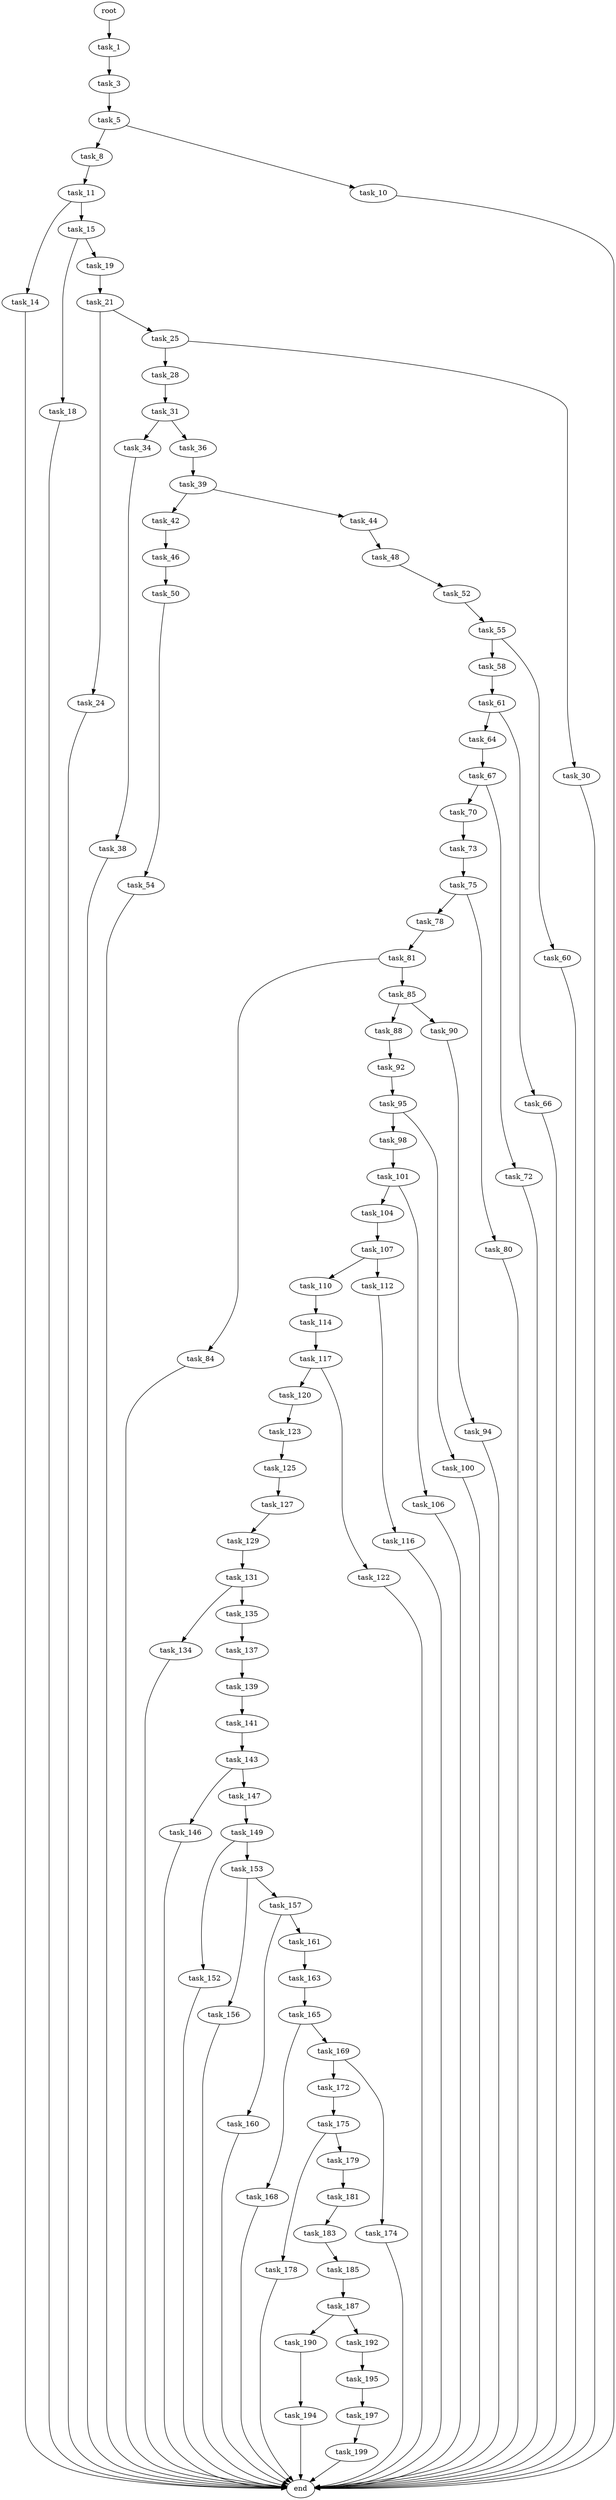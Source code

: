 digraph G {
  root [size="0.000000"];
  task_1 [size="154283412906.000000"];
  task_3 [size="1073741824000.000000"];
  task_5 [size="28082712413.000000"];
  task_8 [size="125398512162.000000"];
  task_10 [size="68719476736.000000"];
  task_11 [size="16484628401.000000"];
  end [size="0.000000"];
  task_14 [size="8097826269.000000"];
  task_15 [size="8589934592.000000"];
  task_18 [size="28991029248.000000"];
  task_19 [size="618422750944.000000"];
  task_21 [size="134217728000.000000"];
  task_24 [size="42291357017.000000"];
  task_25 [size="1073741824000.000000"];
  task_28 [size="19721785679.000000"];
  task_30 [size="670358722.000000"];
  task_31 [size="28991029248.000000"];
  task_34 [size="1010760688713.000000"];
  task_36 [size="31432393212.000000"];
  task_38 [size="593773906275.000000"];
  task_39 [size="3061208760.000000"];
  task_42 [size="148943978928.000000"];
  task_44 [size="641114007721.000000"];
  task_46 [size="28048049302.000000"];
  task_48 [size="3750458139.000000"];
  task_50 [size="33506100694.000000"];
  task_52 [size="368293445632.000000"];
  task_54 [size="1916423580.000000"];
  task_55 [size="28991029248.000000"];
  task_58 [size="35925056436.000000"];
  task_60 [size="1078774078.000000"];
  task_61 [size="7058174781.000000"];
  task_64 [size="213930885545.000000"];
  task_66 [size="4759706088.000000"];
  task_67 [size="208083551416.000000"];
  task_70 [size="782110185324.000000"];
  task_72 [size="8589934592.000000"];
  task_73 [size="3396839220.000000"];
  task_75 [size="81644664385.000000"];
  task_78 [size="948961130206.000000"];
  task_80 [size="3502812542.000000"];
  task_81 [size="426667821704.000000"];
  task_84 [size="4697467042.000000"];
  task_85 [size="134217728000.000000"];
  task_88 [size="42742065653.000000"];
  task_90 [size="231928233984.000000"];
  task_92 [size="11196094445.000000"];
  task_94 [size="134217728000.000000"];
  task_95 [size="10522246193.000000"];
  task_98 [size="134217728000.000000"];
  task_100 [size="231928233984.000000"];
  task_101 [size="75062455541.000000"];
  task_104 [size="14911120344.000000"];
  task_106 [size="23835655578.000000"];
  task_107 [size="368293445632.000000"];
  task_110 [size="8589934592.000000"];
  task_112 [size="157475136038.000000"];
  task_114 [size="190607146492.000000"];
  task_116 [size="10634478322.000000"];
  task_117 [size="549755813888.000000"];
  task_120 [size="165906043456.000000"];
  task_122 [size="68719476736.000000"];
  task_123 [size="293380486850.000000"];
  task_125 [size="134217728000.000000"];
  task_127 [size="549755813888.000000"];
  task_129 [size="231928233984.000000"];
  task_131 [size="979512205494.000000"];
  task_134 [size="52184154870.000000"];
  task_135 [size="231928233984.000000"];
  task_137 [size="115075999944.000000"];
  task_139 [size="1255798436.000000"];
  task_141 [size="549755813888.000000"];
  task_143 [size="49644691541.000000"];
  task_146 [size="28991029248.000000"];
  task_147 [size="32978431980.000000"];
  task_149 [size="393276973536.000000"];
  task_152 [size="66514871256.000000"];
  task_153 [size="12237599402.000000"];
  task_156 [size="368293445632.000000"];
  task_157 [size="28991029248.000000"];
  task_160 [size="15443805556.000000"];
  task_161 [size="1095110795943.000000"];
  task_163 [size="39957620458.000000"];
  task_165 [size="231928233984.000000"];
  task_168 [size="8589934592.000000"];
  task_169 [size="24151928854.000000"];
  task_172 [size="28991029248.000000"];
  task_174 [size="68719476736.000000"];
  task_175 [size="782757789696.000000"];
  task_178 [size="44231996694.000000"];
  task_179 [size="2674656407.000000"];
  task_181 [size="55771202864.000000"];
  task_183 [size="58884716036.000000"];
  task_185 [size="368293445632.000000"];
  task_187 [size="17255030627.000000"];
  task_190 [size="46505047835.000000"];
  task_192 [size="1073741824000.000000"];
  task_194 [size="30516387864.000000"];
  task_195 [size="265533903463.000000"];
  task_197 [size="40690731144.000000"];
  task_199 [size="329346074980.000000"];

  root -> task_1 [size="1.000000"];
  task_1 -> task_3 [size="411041792.000000"];
  task_3 -> task_5 [size="838860800.000000"];
  task_5 -> task_8 [size="33554432.000000"];
  task_5 -> task_10 [size="33554432.000000"];
  task_8 -> task_11 [size="411041792.000000"];
  task_10 -> end [size="1.000000"];
  task_11 -> task_14 [size="679477248.000000"];
  task_11 -> task_15 [size="679477248.000000"];
  task_14 -> end [size="1.000000"];
  task_15 -> task_18 [size="33554432.000000"];
  task_15 -> task_19 [size="33554432.000000"];
  task_18 -> end [size="1.000000"];
  task_19 -> task_21 [size="838860800.000000"];
  task_21 -> task_24 [size="209715200.000000"];
  task_21 -> task_25 [size="209715200.000000"];
  task_24 -> end [size="1.000000"];
  task_25 -> task_28 [size="838860800.000000"];
  task_25 -> task_30 [size="838860800.000000"];
  task_28 -> task_31 [size="75497472.000000"];
  task_30 -> end [size="1.000000"];
  task_31 -> task_34 [size="75497472.000000"];
  task_31 -> task_36 [size="75497472.000000"];
  task_34 -> task_38 [size="838860800.000000"];
  task_36 -> task_39 [size="134217728.000000"];
  task_38 -> end [size="1.000000"];
  task_39 -> task_42 [size="134217728.000000"];
  task_39 -> task_44 [size="134217728.000000"];
  task_42 -> task_46 [size="134217728.000000"];
  task_44 -> task_48 [size="838860800.000000"];
  task_46 -> task_50 [size="75497472.000000"];
  task_48 -> task_52 [size="134217728.000000"];
  task_50 -> task_54 [size="838860800.000000"];
  task_52 -> task_55 [size="411041792.000000"];
  task_54 -> end [size="1.000000"];
  task_55 -> task_58 [size="75497472.000000"];
  task_55 -> task_60 [size="75497472.000000"];
  task_58 -> task_61 [size="134217728.000000"];
  task_60 -> end [size="1.000000"];
  task_61 -> task_64 [size="411041792.000000"];
  task_61 -> task_66 [size="411041792.000000"];
  task_64 -> task_67 [size="209715200.000000"];
  task_66 -> end [size="1.000000"];
  task_67 -> task_70 [size="536870912.000000"];
  task_67 -> task_72 [size="536870912.000000"];
  task_70 -> task_73 [size="536870912.000000"];
  task_72 -> end [size="1.000000"];
  task_73 -> task_75 [size="134217728.000000"];
  task_75 -> task_78 [size="75497472.000000"];
  task_75 -> task_80 [size="75497472.000000"];
  task_78 -> task_81 [size="838860800.000000"];
  task_80 -> end [size="1.000000"];
  task_81 -> task_84 [size="411041792.000000"];
  task_81 -> task_85 [size="411041792.000000"];
  task_84 -> end [size="1.000000"];
  task_85 -> task_88 [size="209715200.000000"];
  task_85 -> task_90 [size="209715200.000000"];
  task_88 -> task_92 [size="838860800.000000"];
  task_90 -> task_94 [size="301989888.000000"];
  task_92 -> task_95 [size="209715200.000000"];
  task_94 -> end [size="1.000000"];
  task_95 -> task_98 [size="209715200.000000"];
  task_95 -> task_100 [size="209715200.000000"];
  task_98 -> task_101 [size="209715200.000000"];
  task_100 -> end [size="1.000000"];
  task_101 -> task_104 [size="301989888.000000"];
  task_101 -> task_106 [size="301989888.000000"];
  task_104 -> task_107 [size="301989888.000000"];
  task_106 -> end [size="1.000000"];
  task_107 -> task_110 [size="411041792.000000"];
  task_107 -> task_112 [size="411041792.000000"];
  task_110 -> task_114 [size="33554432.000000"];
  task_112 -> task_116 [size="301989888.000000"];
  task_114 -> task_117 [size="301989888.000000"];
  task_116 -> end [size="1.000000"];
  task_117 -> task_120 [size="536870912.000000"];
  task_117 -> task_122 [size="536870912.000000"];
  task_120 -> task_123 [size="209715200.000000"];
  task_122 -> end [size="1.000000"];
  task_123 -> task_125 [size="209715200.000000"];
  task_125 -> task_127 [size="209715200.000000"];
  task_127 -> task_129 [size="536870912.000000"];
  task_129 -> task_131 [size="301989888.000000"];
  task_131 -> task_134 [size="838860800.000000"];
  task_131 -> task_135 [size="838860800.000000"];
  task_134 -> end [size="1.000000"];
  task_135 -> task_137 [size="301989888.000000"];
  task_137 -> task_139 [size="134217728.000000"];
  task_139 -> task_141 [size="134217728.000000"];
  task_141 -> task_143 [size="536870912.000000"];
  task_143 -> task_146 [size="838860800.000000"];
  task_143 -> task_147 [size="838860800.000000"];
  task_146 -> end [size="1.000000"];
  task_147 -> task_149 [size="536870912.000000"];
  task_149 -> task_152 [size="411041792.000000"];
  task_149 -> task_153 [size="411041792.000000"];
  task_152 -> end [size="1.000000"];
  task_153 -> task_156 [size="679477248.000000"];
  task_153 -> task_157 [size="679477248.000000"];
  task_156 -> end [size="1.000000"];
  task_157 -> task_160 [size="75497472.000000"];
  task_157 -> task_161 [size="75497472.000000"];
  task_160 -> end [size="1.000000"];
  task_161 -> task_163 [size="679477248.000000"];
  task_163 -> task_165 [size="33554432.000000"];
  task_165 -> task_168 [size="301989888.000000"];
  task_165 -> task_169 [size="301989888.000000"];
  task_168 -> end [size="1.000000"];
  task_169 -> task_172 [size="536870912.000000"];
  task_169 -> task_174 [size="536870912.000000"];
  task_172 -> task_175 [size="75497472.000000"];
  task_174 -> end [size="1.000000"];
  task_175 -> task_178 [size="679477248.000000"];
  task_175 -> task_179 [size="679477248.000000"];
  task_178 -> end [size="1.000000"];
  task_179 -> task_181 [size="75497472.000000"];
  task_181 -> task_183 [size="75497472.000000"];
  task_183 -> task_185 [size="75497472.000000"];
  task_185 -> task_187 [size="411041792.000000"];
  task_187 -> task_190 [size="301989888.000000"];
  task_187 -> task_192 [size="301989888.000000"];
  task_190 -> task_194 [size="209715200.000000"];
  task_192 -> task_195 [size="838860800.000000"];
  task_194 -> end [size="1.000000"];
  task_195 -> task_197 [size="301989888.000000"];
  task_197 -> task_199 [size="33554432.000000"];
  task_199 -> end [size="1.000000"];
}

